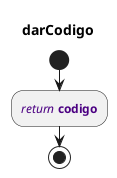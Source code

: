:New variable: <b>codigo</b>;
:New variable: <b>correo</b>;
:New variable: <b>nombre</b>;
:New variable: <b>apellido</b>;
:New object: <b>carreraEstudiante</b>;
:New list: <b>gruposEstudiante</b>;
:New list: <b>notasEstudiante</b>;
:Assign <color:darkblue><i>nombre</i></color> to <b>this.nombre</b>;
:Assign <color:darkblue><i>apellido</i></color> to <b>this.apellido</b>;
:Assign <color:darkblue><i>carrera</i></color> to <b>this.carreraEstudiante</b>;
:Assign <color:darkblue><i>codigo</i></color> to <b>this.codigo</b>;
:Assign <color:darkblue><i>correo</i></color> to <b>this.correo</b>;
:Assign <color:darkblue><i>grupos</i></color> to <b>this.gruposEstudiante</b>;
:Assign <color:darkblue><i>notas</i></color> to <b>this.notasEstudiante</b>;
:this.cambiarNombre("UNDEFINED");
:this.cambiarApellido("UNDEFINED");
:this.cambiarCarrera(null);
:this.cambiarCodigo("UNDEFINED");
:this.cambiarCorreo("UNDEFINED");
:this.cambiarGrupos(null);
:this.cambiarNotas(null);
@startuml
title darCodigo
start
:<color:INDIGO><i>return</i></color> <color:INDIGO><b>codigo</b></color>;
stop
@enduml
